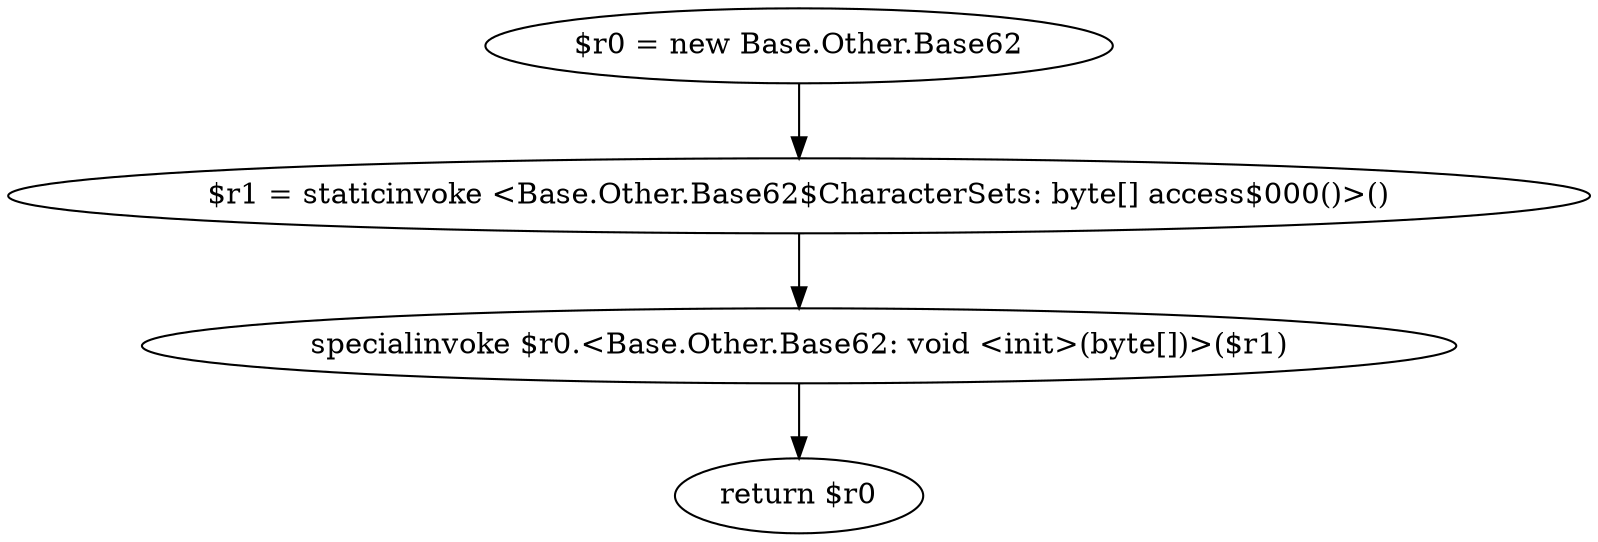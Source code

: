digraph "unitGraph" {
    "$r0 = new Base.Other.Base62"
    "$r1 = staticinvoke <Base.Other.Base62$CharacterSets: byte[] access$000()>()"
    "specialinvoke $r0.<Base.Other.Base62: void <init>(byte[])>($r1)"
    "return $r0"
    "$r0 = new Base.Other.Base62"->"$r1 = staticinvoke <Base.Other.Base62$CharacterSets: byte[] access$000()>()";
    "$r1 = staticinvoke <Base.Other.Base62$CharacterSets: byte[] access$000()>()"->"specialinvoke $r0.<Base.Other.Base62: void <init>(byte[])>($r1)";
    "specialinvoke $r0.<Base.Other.Base62: void <init>(byte[])>($r1)"->"return $r0";
}

